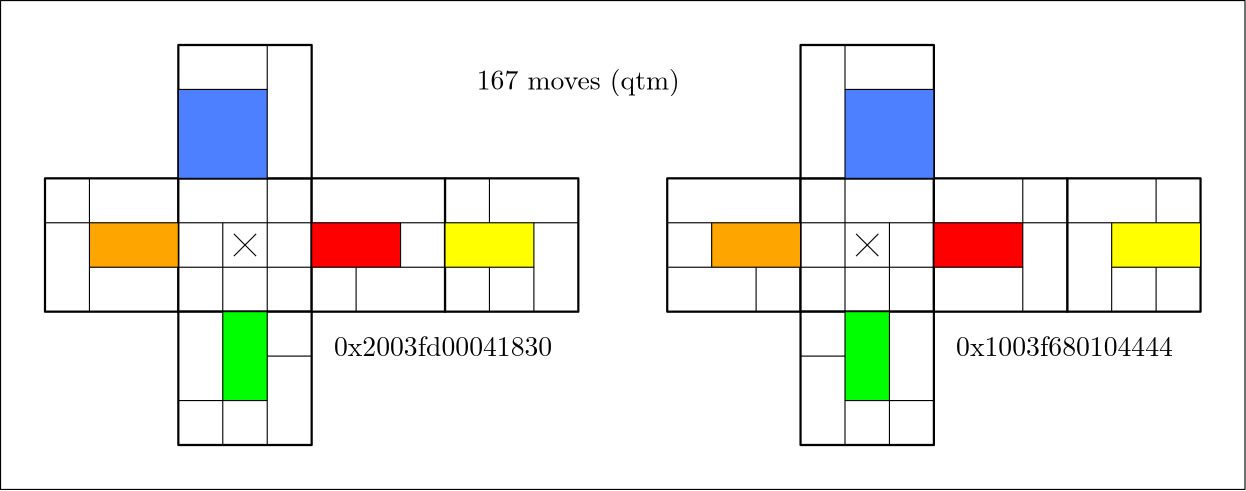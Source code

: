 <?xml version="1.0"?>
<!DOCTYPE ipe SYSTEM "ipe.dtd">
<ipe version="70218" creator="Ipe 7.2.24">
<info created="D:20221217203729" modified="D:20230114195057"/>
<ipestyle name="basic">
<symbol name="arrow/arc(spx)">
<path stroke="sym-stroke" fill="sym-stroke" pen="sym-pen">
0 0 m
-1 0.333 l
-1 -0.333 l
h
</path>
</symbol>
<symbol name="arrow/farc(spx)">
<path stroke="sym-stroke" fill="white" pen="sym-pen">
0 0 m
-1 0.333 l
-1 -0.333 l
h
</path>
</symbol>
<symbol name="arrow/ptarc(spx)">
<path stroke="sym-stroke" fill="sym-stroke" pen="sym-pen">
0 0 m
-1 0.333 l
-0.8 0 l
-1 -0.333 l
h
</path>
</symbol>
<symbol name="arrow/fptarc(spx)">
<path stroke="sym-stroke" fill="white" pen="sym-pen">
0 0 m
-1 0.333 l
-0.8 0 l
-1 -0.333 l
h
</path>
</symbol>
<symbol name="mark/circle(sx)" transformations="translations">
<path fill="sym-stroke">
0.6 0 0 0.6 0 0 e
0.4 0 0 0.4 0 0 e
</path>
</symbol>
<symbol name="mark/disk(sx)" transformations="translations">
<path fill="sym-stroke">
0.6 0 0 0.6 0 0 e
</path>
</symbol>
<symbol name="mark/fdisk(sfx)" transformations="translations">
<group>
<path fill="sym-fill">
0.5 0 0 0.5 0 0 e
</path>
<path fill="sym-stroke" fillrule="eofill">
0.6 0 0 0.6 0 0 e
0.4 0 0 0.4 0 0 e
</path>
</group>
</symbol>
<symbol name="mark/box(sx)" transformations="translations">
<path fill="sym-stroke" fillrule="eofill">
-0.6 -0.6 m
0.6 -0.6 l
0.6 0.6 l
-0.6 0.6 l
h
-0.4 -0.4 m
0.4 -0.4 l
0.4 0.4 l
-0.4 0.4 l
h
</path>
</symbol>
<symbol name="mark/square(sx)" transformations="translations">
<path fill="sym-stroke">
-0.6 -0.6 m
0.6 -0.6 l
0.6 0.6 l
-0.6 0.6 l
h
</path>
</symbol>
<symbol name="mark/fsquare(sfx)" transformations="translations">
<group>
<path fill="sym-fill">
-0.5 -0.5 m
0.5 -0.5 l
0.5 0.5 l
-0.5 0.5 l
h
</path>
<path fill="sym-stroke" fillrule="eofill">
-0.6 -0.6 m
0.6 -0.6 l
0.6 0.6 l
-0.6 0.6 l
h
-0.4 -0.4 m
0.4 -0.4 l
0.4 0.4 l
-0.4 0.4 l
h
</path>
</group>
</symbol>
<symbol name="mark/cross(sx)" transformations="translations">
<group>
<path fill="sym-stroke">
-0.43 -0.57 m
0.57 0.43 l
0.43 0.57 l
-0.57 -0.43 l
h
</path>
<path fill="sym-stroke">
-0.43 0.57 m
0.57 -0.43 l
0.43 -0.57 l
-0.57 0.43 l
h
</path>
</group>
</symbol>
<symbol name="arrow/fnormal(spx)">
<path stroke="sym-stroke" fill="white" pen="sym-pen">
0 0 m
-1 0.333 l
-1 -0.333 l
h
</path>
</symbol>
<symbol name="arrow/pointed(spx)">
<path stroke="sym-stroke" fill="sym-stroke" pen="sym-pen">
0 0 m
-1 0.333 l
-0.8 0 l
-1 -0.333 l
h
</path>
</symbol>
<symbol name="arrow/fpointed(spx)">
<path stroke="sym-stroke" fill="white" pen="sym-pen">
0 0 m
-1 0.333 l
-0.8 0 l
-1 -0.333 l
h
</path>
</symbol>
<symbol name="arrow/linear(spx)">
<path stroke="sym-stroke" pen="sym-pen">
-1 0.333 m
0 0 l
-1 -0.333 l
</path>
</symbol>
<symbol name="arrow/fdouble(spx)">
<path stroke="sym-stroke" fill="white" pen="sym-pen">
0 0 m
-1 0.333 l
-1 -0.333 l
h
-1 0 m
-2 0.333 l
-2 -0.333 l
h
</path>
</symbol>
<symbol name="arrow/double(spx)">
<path stroke="sym-stroke" fill="sym-stroke" pen="sym-pen">
0 0 m
-1 0.333 l
-1 -0.333 l
h
-1 0 m
-2 0.333 l
-2 -0.333 l
h
</path>
</symbol>
<symbol name="arrow/mid-normal(spx)">
<path stroke="sym-stroke" fill="sym-stroke" pen="sym-pen">
0.5 0 m
-0.5 0.333 l
-0.5 -0.333 l
h
</path>
</symbol>
<symbol name="arrow/mid-fnormal(spx)">
<path stroke="sym-stroke" fill="white" pen="sym-pen">
0.5 0 m
-0.5 0.333 l
-0.5 -0.333 l
h
</path>
</symbol>
<symbol name="arrow/mid-pointed(spx)">
<path stroke="sym-stroke" fill="sym-stroke" pen="sym-pen">
0.5 0 m
-0.5 0.333 l
-0.3 0 l
-0.5 -0.333 l
h
</path>
</symbol>
<symbol name="arrow/mid-fpointed(spx)">
<path stroke="sym-stroke" fill="white" pen="sym-pen">
0.5 0 m
-0.5 0.333 l
-0.3 0 l
-0.5 -0.333 l
h
</path>
</symbol>
<symbol name="arrow/mid-double(spx)">
<path stroke="sym-stroke" fill="sym-stroke" pen="sym-pen">
1 0 m
0 0.333 l
0 -0.333 l
h
0 0 m
-1 0.333 l
-1 -0.333 l
h
</path>
</symbol>
<symbol name="arrow/mid-fdouble(spx)">
<path stroke="sym-stroke" fill="white" pen="sym-pen">
1 0 m
0 0.333 l
0 -0.333 l
h
0 0 m
-1 0.333 l
-1 -0.333 l
h
</path>
</symbol>
<anglesize name="22.5 deg" value="22.5"/>
<anglesize name="30 deg" value="30"/>
<anglesize name="45 deg" value="45"/>
<anglesize name="60 deg" value="60"/>
<anglesize name="90 deg" value="90"/>
<arrowsize name="large" value="10"/>
<arrowsize name="small" value="5"/>
<arrowsize name="tiny" value="3"/>
<color name="blue" value="0 0 1"/>
<color name="brown" value="0.647 0.165 0.165"/>
<color name="darkblue" value="0 0 0.545"/>
<color name="darkcyan" value="0 0.545 0.545"/>
<color name="darkgray" value="0.663"/>
<color name="darkgreen" value="0 0.392 0"/>
<color name="darkmagenta" value="0.545 0 0.545"/>
<color name="darkorange" value="1 0.549 0"/>
<color name="darkred" value="0.545 0 0"/>
<color name="gold" value="1 0.843 0"/>
<color name="gray" value="0.745"/>
<color name="green" value="0 1 0"/>
<color name="lightblue" value="0.678 0.847 0.902"/>
<color name="lightcyan" value="0.878 1 1"/>
<color name="lightgray" value="0.827"/>
<color name="lightgreen" value="0.565 0.933 0.565"/>
<color name="lightyellow" value="1 1 0.878"/>
<color name="navy" value="0 0 0.502"/>
<color name="orange" value="1 0.647 0"/>
<color name="pink" value="1 0.753 0.796"/>
<color name="purple" value="0.627 0.125 0.941"/>
<color name="red" value="1 0 0"/>
<color name="seagreen" value="0.18 0.545 0.341"/>
<color name="turquoise" value="0.251 0.878 0.816"/>
<color name="violet" value="0.933 0.51 0.933"/>
<color name="yellow" value="1 1 0"/>
<dashstyle name="dash dot dotted" value="[4 2 1 2 1 2] 0"/>
<dashstyle name="dash dotted" value="[4 2 1 2] 0"/>
<dashstyle name="dashed" value="[4] 0"/>
<dashstyle name="dotted" value="[1 3] 0"/>
<gridsize name="10 pts (~3.5 mm)" value="10"/>
<gridsize name="14 pts (~5 mm)" value="14"/>
<gridsize name="16 pts (~6 mm)" value="16"/>
<gridsize name="20 pts (~7 mm)" value="20"/>
<gridsize name="28 pts (~10 mm)" value="28"/>
<gridsize name="32 pts (~12 mm)" value="32"/>
<gridsize name="4 pts" value="4"/>
<gridsize name="56 pts (~20 mm)" value="56"/>
<gridsize name="8 pts (~3 mm)" value="8"/>
<opacity name="10%" value="0.1"/>
<opacity name="30%" value="0.3"/>
<opacity name="50%" value="0.5"/>
<opacity name="75%" value="0.75"/>
<pen name="fat" value="1.2"/>
<pen name="heavier" value="0.8"/>
<pen name="ultrafat" value="2"/>
<symbolsize name="large" value="5"/>
<symbolsize name="small" value="2"/>
<symbolsize name="tiny" value="1.1"/>
<textsize name="Huge" value="\Huge"/>
<textsize name="LARGE" value="\LARGE"/>
<textsize name="Large" value="\Large"/>
<textsize name="footnote" value="\footnotesize"/>
<textsize name="huge" value="\huge"/>
<textsize name="large" value="\large"/>
<textsize name="small" value="\small"/>
<textsize name="tiny" value="\tiny"/>
<textstyle name="center" begin="\begin{center}" end="\end{center}"/>
<textstyle name="item" begin="\begin{itemize}\item{}" end="\end{itemize}"/>
<textstyle name="itemize" begin="\begin{itemize}" end="\end{itemize}"/>
<tiling name="falling" angle="-60" step="4" width="1"/>
<tiling name="rising" angle="30" step="4" width="1"/>
</ipestyle>
<page>
<layer name="alpha"/>
<view layers="alpha" active="alpha"/>
<path layer="alpha" stroke="black" fill="white" pen="heavier">
128 704 m
128 656 l
176 656 l
176 704 l
h
</path>
<path stroke="black" fill="white" pen="heavier">
176 656 m
176 704 l
224 704 l
224 656 l
h
</path>
<path stroke="black" fill="white" pen="heavier">
272 656 m
272 704 l
320 704 l
320 656 l
h
</path>
<path stroke="black" fill="white" pen="heavier">
176 656 m
176 608 l
224 608 l
224 656 l
h
</path>
<path stroke="black" fill="white" pen="heavier">
176 704 m
176 752 l
224 752 l
224 704 l
h
</path>
<path matrix="1 0 0 1 -48 0" stroke="black" fill="white" pen="heavier">
272 656 m
272 704 l
320 704 l
320 656 l
h
</path>
<path matrix="0.5 0 0 0.5 100 340" stroke="black" fill="red">
192 688 m
208 672 l
</path>
<path matrix="0.5 0 0 0.5 100 340" stroke="black" fill="red">
192 672 m
208 688 l
</path>
<path matrix="1 0 0 1 224 0" stroke="black" fill="white" pen="heavier">
128 704 m
128 656 l
176 656 l
176 704 l
h
</path>
<path matrix="1 0 0 1 224 0" stroke="black" fill="white" pen="heavier">
176 656 m
176 704 l
224 704 l
224 656 l
h
</path>
<path matrix="1 0 0 1 224 0" stroke="black" fill="white" pen="heavier">
272 656 m
272 704 l
320 704 l
320 656 l
h
</path>
<path matrix="1 0 0 1 224 0" stroke="black" fill="white" pen="heavier">
176 656 m
176 608 l
224 608 l
224 656 l
h
</path>
<path matrix="1 0 0 1 224 0" stroke="black" fill="white" pen="heavier">
176 704 m
176 752 l
224 752 l
224 704 l
h
</path>
<path matrix="1 0 0 1 176 0" stroke="black" fill="white" pen="heavier">
272 656 m
272 704 l
320 704 l
320 656 l
h
</path>
<path matrix="0.5 0 0 0.5 324 340" stroke="black" fill="red">
192 688 m
208 672 l
</path>
<path matrix="0.5 0 0 0.5 324 340" stroke="black" fill="red">
192 672 m
208 688 l
</path>
<path stroke="black" fill="0.3 0.5 1">
208 736 m
208 704 l
176 704 l
176 736 l
h
</path>
<path stroke="black" fill="0.3 0.5 1">
416 736 m
416 704 l
448 704 l
448 736 l
h
</path>
<path stroke="black" fill="orange">
144 688 m
144 672 l
176 672 l
176 688 l
h
</path>
<path stroke="black" fill="orange">
368 688 m
368 672 l
400 672 l
400 688 l
h
</path>
<path stroke="black" fill="green">
192 656 m
192 624 l
208 624 l
208 656 l
h
</path>
<path stroke="black" fill="green">
416 656 m
416 624 l
432 624 l
432 656 l
h
</path>
<path stroke="black" fill="red">
448 688 m
448 672 l
480 672 l
480 688 l
h
</path>
<path stroke="black" fill="red">
224 688 m
224 672 l
256 672 l
256 688 l
h
</path>
<path stroke="black" fill="yellow">
272 688 m
272 672 l
304 672 l
304 688 l
h
</path>
<path stroke="black" fill="yellow">
544 688 m
544 672 l
512 672 l
512 688 l
h
</path>
<path stroke="black" fill="yellow">
144 672 m
144 656 l
</path>
<path stroke="black" fill="yellow">
144 688 m
128 688 l
</path>
<path stroke="black" fill="yellow">
144 704 m
144 688 l
</path>
<path stroke="black" fill="yellow">
208 752 m
208 736 l
</path>
<path stroke="black" fill="yellow">
208 704 m
208 656 l
</path>
<path stroke="black" fill="yellow">
176 688 m
224 688 l
</path>
<path stroke="black" fill="yellow">
192 688 m
192 656 l
</path>
<path stroke="black" fill="yellow">
176 672 m
224 672 l
</path>
<path stroke="black" fill="yellow">
192 624 m
176 624 l
</path>
<path stroke="black" fill="yellow">
192 624 m
192 608 l
</path>
<path stroke="black" fill="yellow">
208 624 m
208 608 l
</path>
<path stroke="black" fill="yellow">
208 640 m
224 640 l
</path>
<path stroke="black" fill="yellow">
256 688 m
272 688 l
</path>
<path stroke="black" fill="yellow">
256 672 m
272 672 l
</path>
<path stroke="black" fill="yellow">
240 672 m
240 656 l
</path>
<path stroke="black" fill="yellow">
288 704 m
288 688 l
</path>
<path stroke="black" fill="yellow">
304 688 m
320 688 l
</path>
<path stroke="black" fill="yellow">
304 672 m
304 656 l
</path>
<path stroke="black" fill="yellow">
288 672 m
288 656 l
</path>
<path stroke="black" fill="yellow">
416 736 m
416 752 l
</path>
<path stroke="black" fill="yellow">
416 624 m
416 608 l
</path>
<path stroke="black" fill="yellow">
416 640 m
400 640 l
</path>
<path stroke="black" fill="yellow">
432 608 m
432 624 l
</path>
<path stroke="black" fill="yellow">
432 624 m
448 624 l
</path>
<path stroke="black" fill="yellow">
368 688 m
352 688 l
</path>
<path stroke="black" fill="yellow">
368 672 m
352 672 l
</path>
<path stroke="black" fill="yellow">
384 672 m
384 656 l
</path>
<path stroke="black" fill="yellow">
480 704 m
480 688 l
</path>
<path stroke="black" fill="yellow">
480 672 m
480 656 l
</path>
<path stroke="black" fill="yellow">
480 688 m
496 688 l
</path>
<path stroke="black" fill="yellow">
528 704 m
528 688 l
</path>
<path stroke="black" fill="yellow">
512 688 m
496 688 l
</path>
<path stroke="black" fill="yellow">
512 672 m
512 656 l
</path>
<path stroke="black" fill="yellow">
528 672 m
528 656 l
</path>
<path stroke="black" fill="yellow">
416 704 m
416 656 l
</path>
<path stroke="black" fill="yellow">
400 672 m
448 672 l
</path>
<path stroke="black" fill="yellow">
400 688 m
448 688 l
</path>
<path stroke="black" fill="yellow">
432 688 m
432 656 l
</path>
<text matrix="1 0 0 1 -8 0" transformations="translations" pos="240 640" stroke="black" type="label" width="78.594" height="6.918" depth="0" valign="baseline">0x2003fd00041830</text>
<text matrix="1 0 0 1 -8 0" transformations="translations" pos="464 640" stroke="black" type="label" width="78.041" height="6.918" depth="0" valign="baseline">0x1003f680104444</text>
<text transformations="translations" pos="320 736" stroke="black" type="label" width="73.115" height="7.473" depth="2.49" halign="center" valign="baseline">167 moves (qtm)</text>
<path stroke="black">
112 768 m
112 592 l
560 592 l
560 768 l
h
</path>
</page>
</ipe>
